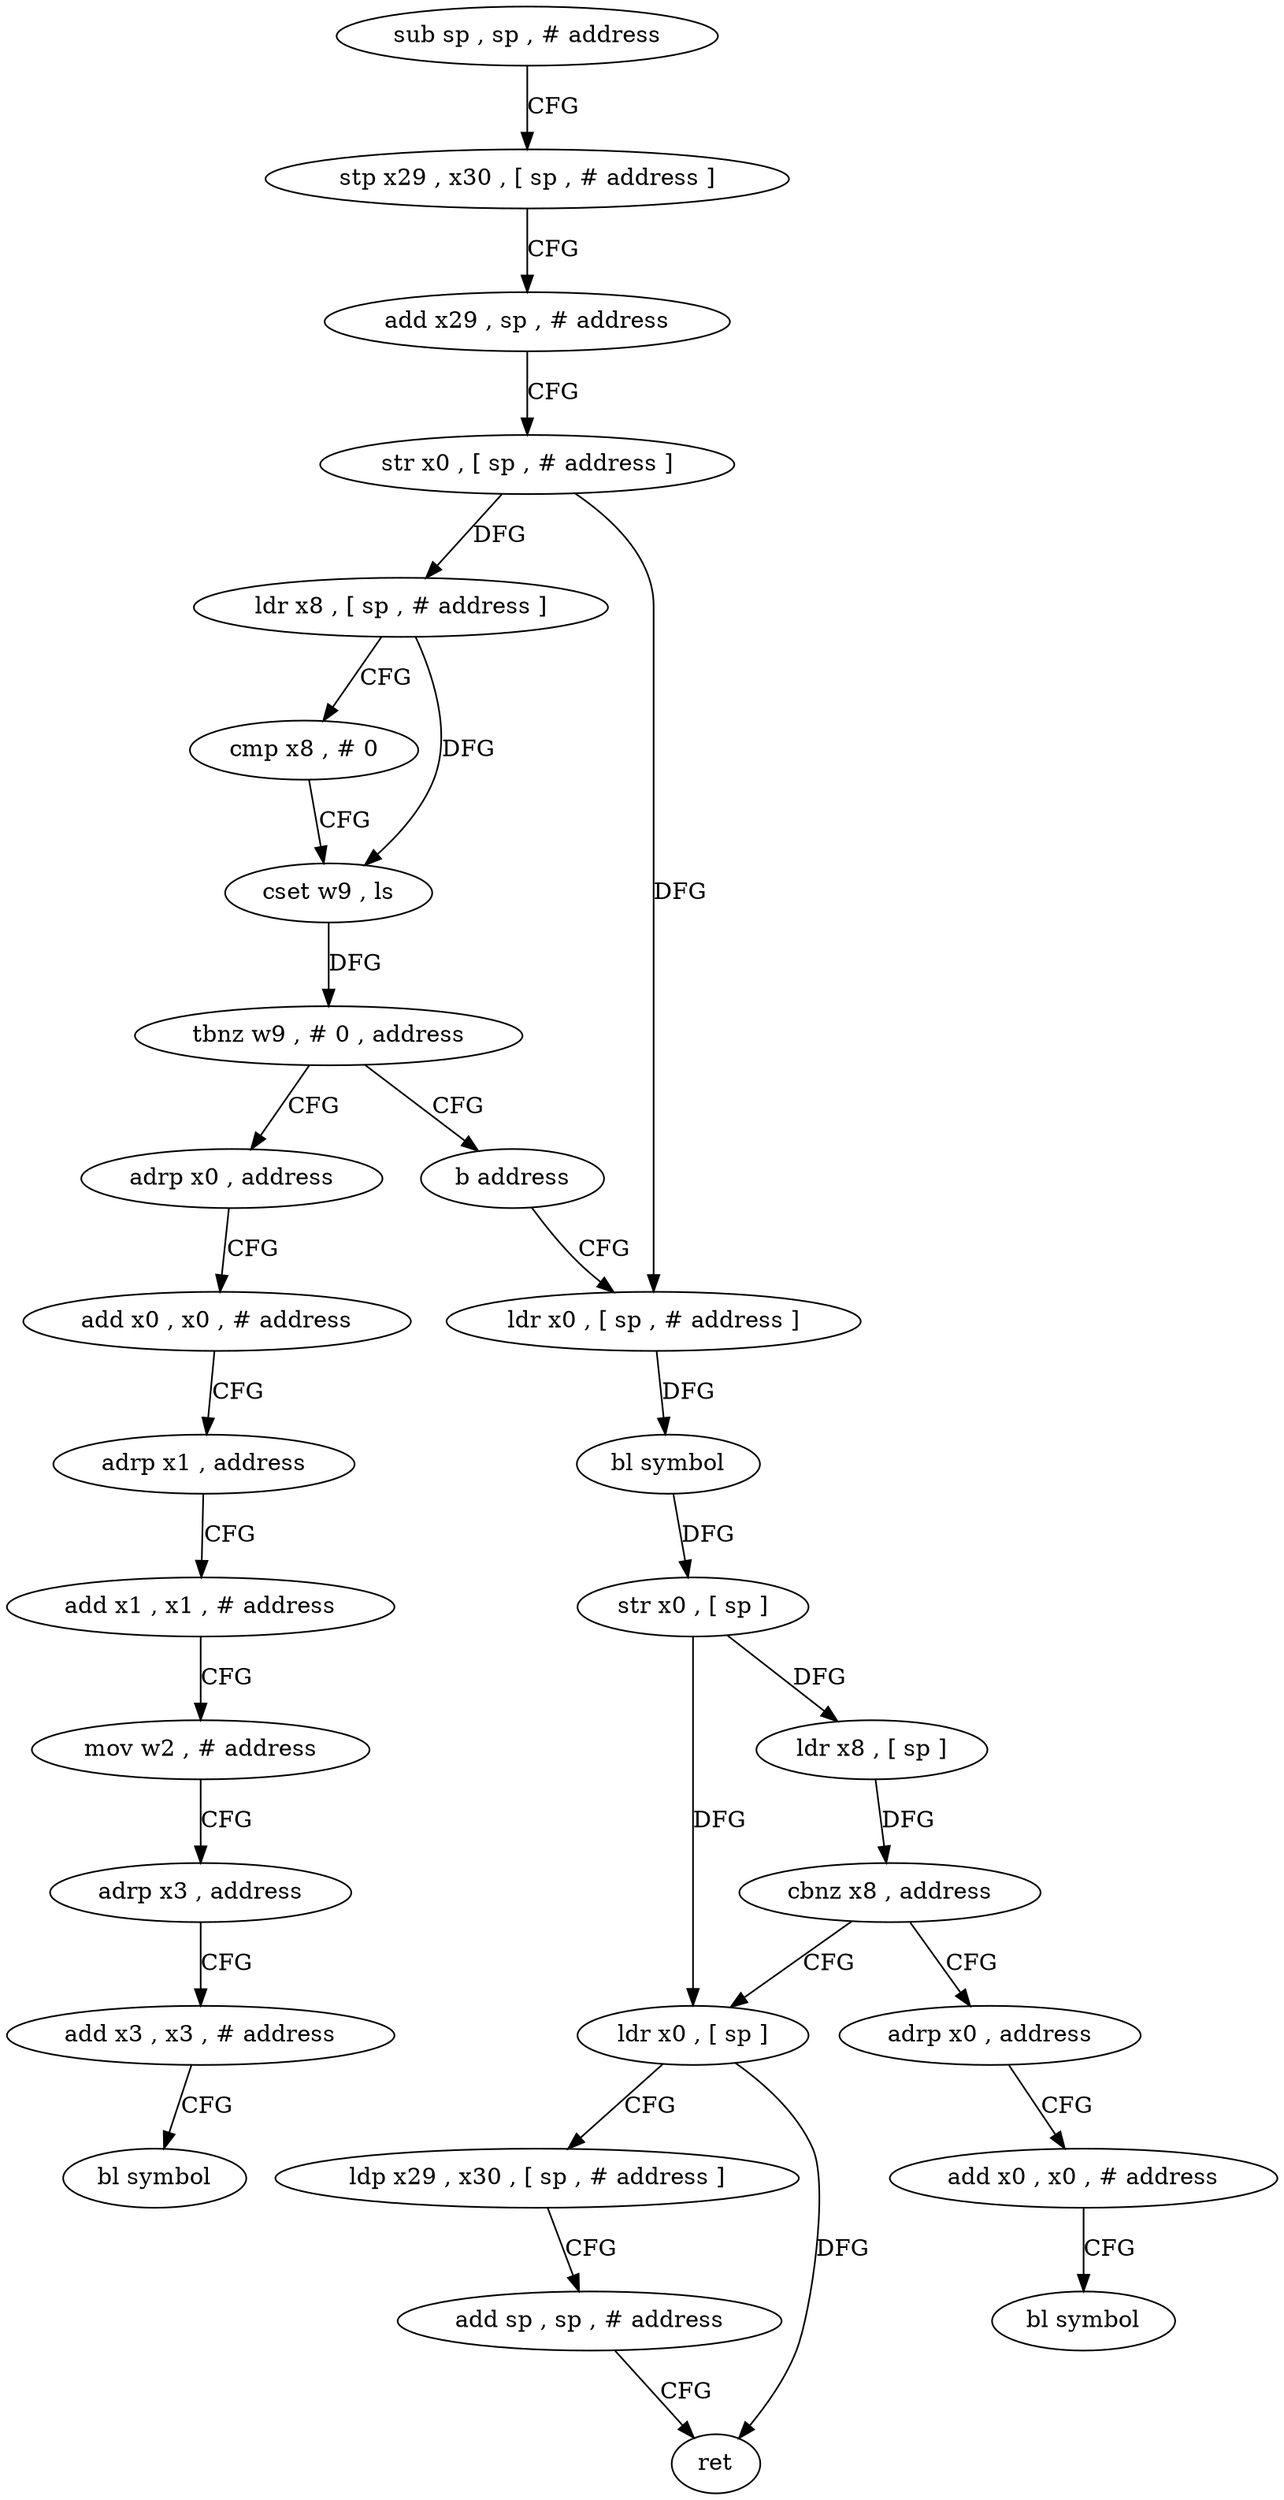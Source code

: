 digraph "func" {
"4233404" [label = "sub sp , sp , # address" ]
"4233408" [label = "stp x29 , x30 , [ sp , # address ]" ]
"4233412" [label = "add x29 , sp , # address" ]
"4233416" [label = "str x0 , [ sp , # address ]" ]
"4233420" [label = "ldr x8 , [ sp , # address ]" ]
"4233424" [label = "cmp x8 , # 0" ]
"4233428" [label = "cset w9 , ls" ]
"4233432" [label = "tbnz w9 , # 0 , address" ]
"4233440" [label = "adrp x0 , address" ]
"4233436" [label = "b address" ]
"4233444" [label = "add x0 , x0 , # address" ]
"4233448" [label = "adrp x1 , address" ]
"4233452" [label = "add x1 , x1 , # address" ]
"4233456" [label = "mov w2 , # address" ]
"4233460" [label = "adrp x3 , address" ]
"4233464" [label = "add x3 , x3 , # address" ]
"4233468" [label = "bl symbol" ]
"4233472" [label = "ldr x0 , [ sp , # address ]" ]
"4233476" [label = "bl symbol" ]
"4233480" [label = "str x0 , [ sp ]" ]
"4233484" [label = "ldr x8 , [ sp ]" ]
"4233488" [label = "cbnz x8 , address" ]
"4233504" [label = "ldr x0 , [ sp ]" ]
"4233492" [label = "adrp x0 , address" ]
"4233508" [label = "ldp x29 , x30 , [ sp , # address ]" ]
"4233512" [label = "add sp , sp , # address" ]
"4233516" [label = "ret" ]
"4233496" [label = "add x0 , x0 , # address" ]
"4233500" [label = "bl symbol" ]
"4233404" -> "4233408" [ label = "CFG" ]
"4233408" -> "4233412" [ label = "CFG" ]
"4233412" -> "4233416" [ label = "CFG" ]
"4233416" -> "4233420" [ label = "DFG" ]
"4233416" -> "4233472" [ label = "DFG" ]
"4233420" -> "4233424" [ label = "CFG" ]
"4233420" -> "4233428" [ label = "DFG" ]
"4233424" -> "4233428" [ label = "CFG" ]
"4233428" -> "4233432" [ label = "DFG" ]
"4233432" -> "4233440" [ label = "CFG" ]
"4233432" -> "4233436" [ label = "CFG" ]
"4233440" -> "4233444" [ label = "CFG" ]
"4233436" -> "4233472" [ label = "CFG" ]
"4233444" -> "4233448" [ label = "CFG" ]
"4233448" -> "4233452" [ label = "CFG" ]
"4233452" -> "4233456" [ label = "CFG" ]
"4233456" -> "4233460" [ label = "CFG" ]
"4233460" -> "4233464" [ label = "CFG" ]
"4233464" -> "4233468" [ label = "CFG" ]
"4233472" -> "4233476" [ label = "DFG" ]
"4233476" -> "4233480" [ label = "DFG" ]
"4233480" -> "4233484" [ label = "DFG" ]
"4233480" -> "4233504" [ label = "DFG" ]
"4233484" -> "4233488" [ label = "DFG" ]
"4233488" -> "4233504" [ label = "CFG" ]
"4233488" -> "4233492" [ label = "CFG" ]
"4233504" -> "4233508" [ label = "CFG" ]
"4233504" -> "4233516" [ label = "DFG" ]
"4233492" -> "4233496" [ label = "CFG" ]
"4233508" -> "4233512" [ label = "CFG" ]
"4233512" -> "4233516" [ label = "CFG" ]
"4233496" -> "4233500" [ label = "CFG" ]
}
